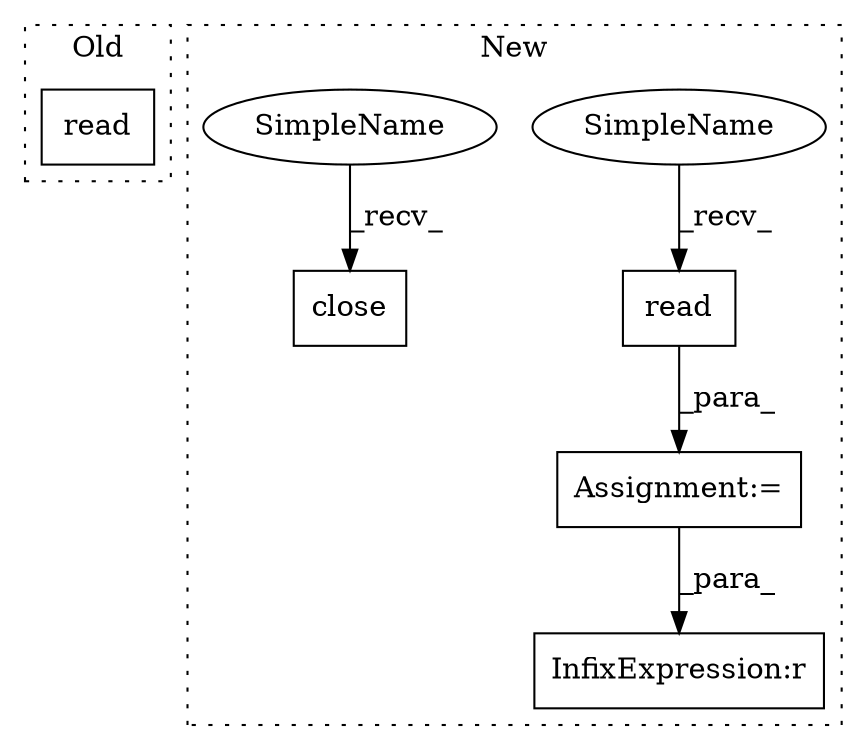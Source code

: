 digraph G {
subgraph cluster0 {
1 [label="read" a="32" s="6739" l="6" shape="box"];
label = "Old";
style="dotted";
}
subgraph cluster1 {
2 [label="close" a="32" s="7684" l="7" shape="box"];
3 [label="read" a="32" s="7595" l="6" shape="box"];
4 [label="Assignment:=" a="7" s="7654" l="1" shape="box"];
5 [label="InfixExpression:r" a="27" s="7774" l="4" shape="box"];
6 [label="SimpleName" a="42" s="7590" l="4" shape="ellipse"];
7 [label="SimpleName" a="42" s="7679" l="4" shape="ellipse"];
label = "New";
style="dotted";
}
3 -> 4 [label="_para_"];
4 -> 5 [label="_para_"];
6 -> 3 [label="_recv_"];
7 -> 2 [label="_recv_"];
}